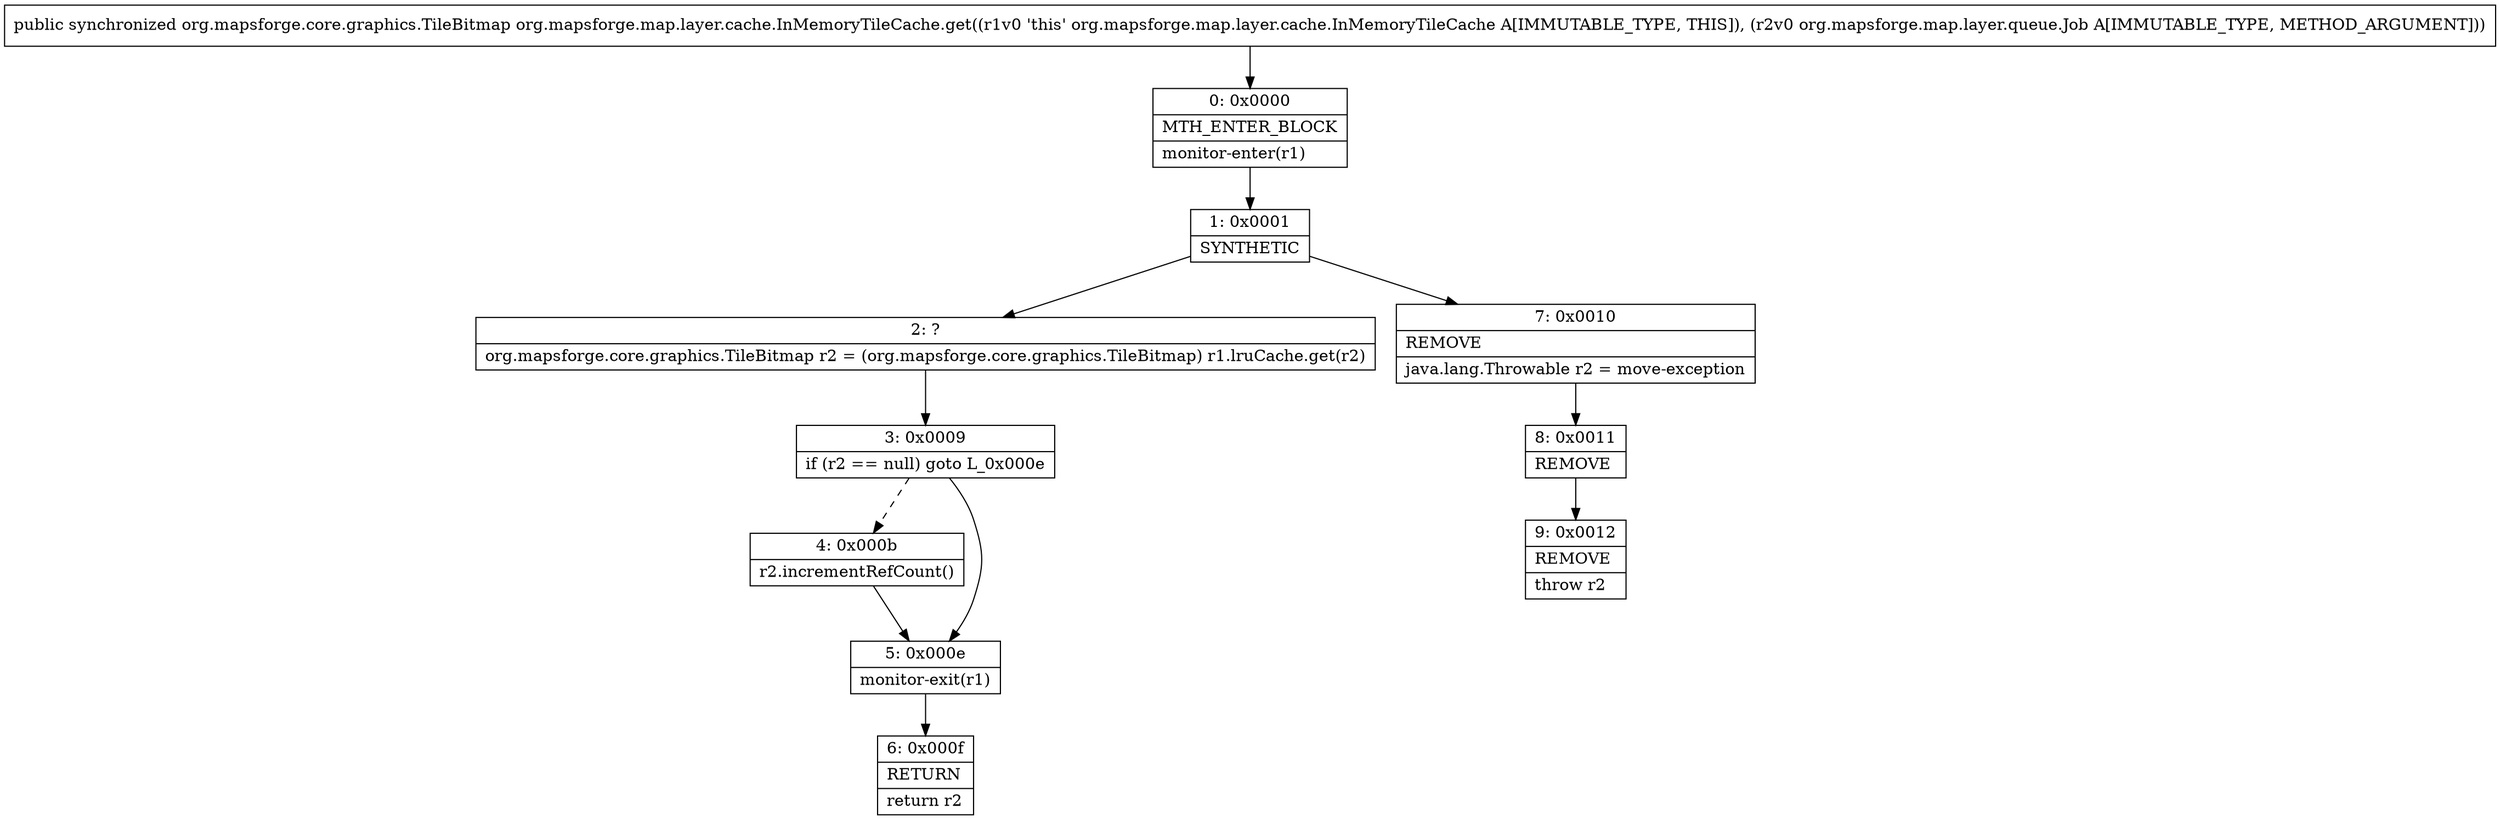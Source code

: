 digraph "CFG fororg.mapsforge.map.layer.cache.InMemoryTileCache.get(Lorg\/mapsforge\/map\/layer\/queue\/Job;)Lorg\/mapsforge\/core\/graphics\/TileBitmap;" {
Node_0 [shape=record,label="{0\:\ 0x0000|MTH_ENTER_BLOCK\l|monitor\-enter(r1)\l}"];
Node_1 [shape=record,label="{1\:\ 0x0001|SYNTHETIC\l}"];
Node_2 [shape=record,label="{2\:\ ?|org.mapsforge.core.graphics.TileBitmap r2 = (org.mapsforge.core.graphics.TileBitmap) r1.lruCache.get(r2)\l}"];
Node_3 [shape=record,label="{3\:\ 0x0009|if (r2 == null) goto L_0x000e\l}"];
Node_4 [shape=record,label="{4\:\ 0x000b|r2.incrementRefCount()\l}"];
Node_5 [shape=record,label="{5\:\ 0x000e|monitor\-exit(r1)\l}"];
Node_6 [shape=record,label="{6\:\ 0x000f|RETURN\l|return r2\l}"];
Node_7 [shape=record,label="{7\:\ 0x0010|REMOVE\l|java.lang.Throwable r2 = move\-exception\l}"];
Node_8 [shape=record,label="{8\:\ 0x0011|REMOVE\l}"];
Node_9 [shape=record,label="{9\:\ 0x0012|REMOVE\l|throw r2\l}"];
MethodNode[shape=record,label="{public synchronized org.mapsforge.core.graphics.TileBitmap org.mapsforge.map.layer.cache.InMemoryTileCache.get((r1v0 'this' org.mapsforge.map.layer.cache.InMemoryTileCache A[IMMUTABLE_TYPE, THIS]), (r2v0 org.mapsforge.map.layer.queue.Job A[IMMUTABLE_TYPE, METHOD_ARGUMENT])) }"];
MethodNode -> Node_0;
Node_0 -> Node_1;
Node_1 -> Node_2;
Node_1 -> Node_7;
Node_2 -> Node_3;
Node_3 -> Node_4[style=dashed];
Node_3 -> Node_5;
Node_4 -> Node_5;
Node_5 -> Node_6;
Node_7 -> Node_8;
Node_8 -> Node_9;
}


